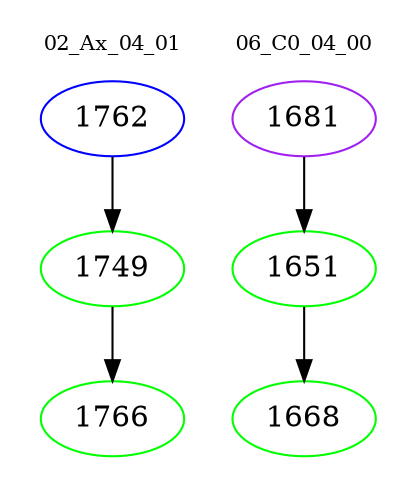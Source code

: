digraph{
subgraph cluster_0 {
color = white
label = "02_Ax_04_01";
fontsize=10;
T0_1762 [label="1762", color="blue"]
T0_1762 -> T0_1749 [color="black"]
T0_1749 [label="1749", color="green"]
T0_1749 -> T0_1766 [color="black"]
T0_1766 [label="1766", color="green"]
}
subgraph cluster_1 {
color = white
label = "06_C0_04_00";
fontsize=10;
T1_1681 [label="1681", color="purple"]
T1_1681 -> T1_1651 [color="black"]
T1_1651 [label="1651", color="green"]
T1_1651 -> T1_1668 [color="black"]
T1_1668 [label="1668", color="green"]
}
}
